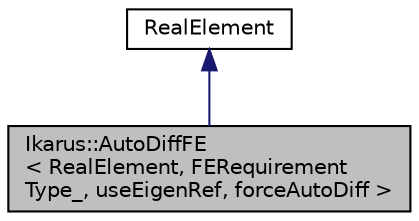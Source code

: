 digraph "Ikarus::AutoDiffFE&lt; RealElement, FERequirementType_, useEigenRef, forceAutoDiff &gt;"
{
 // LATEX_PDF_SIZE
  edge [fontname="Helvetica",fontsize="10",labelfontname="Helvetica",labelfontsize="10"];
  node [fontname="Helvetica",fontsize="10",shape=record];
  Node1 [label="Ikarus::AutoDiffFE\l\< RealElement, FERequirement\lType_, useEigenRef, forceAutoDiff \>",height=0.2,width=0.4,color="black", fillcolor="grey75", style="filled", fontcolor="black",tooltip=" "];
  Node2 -> Node1 [dir="back",color="midnightblue",fontsize="10",style="solid",fontname="Helvetica"];
  Node2 [label="RealElement",height=0.2,width=0.4,color="black", fillcolor="white", style="filled",tooltip=" "];
}
